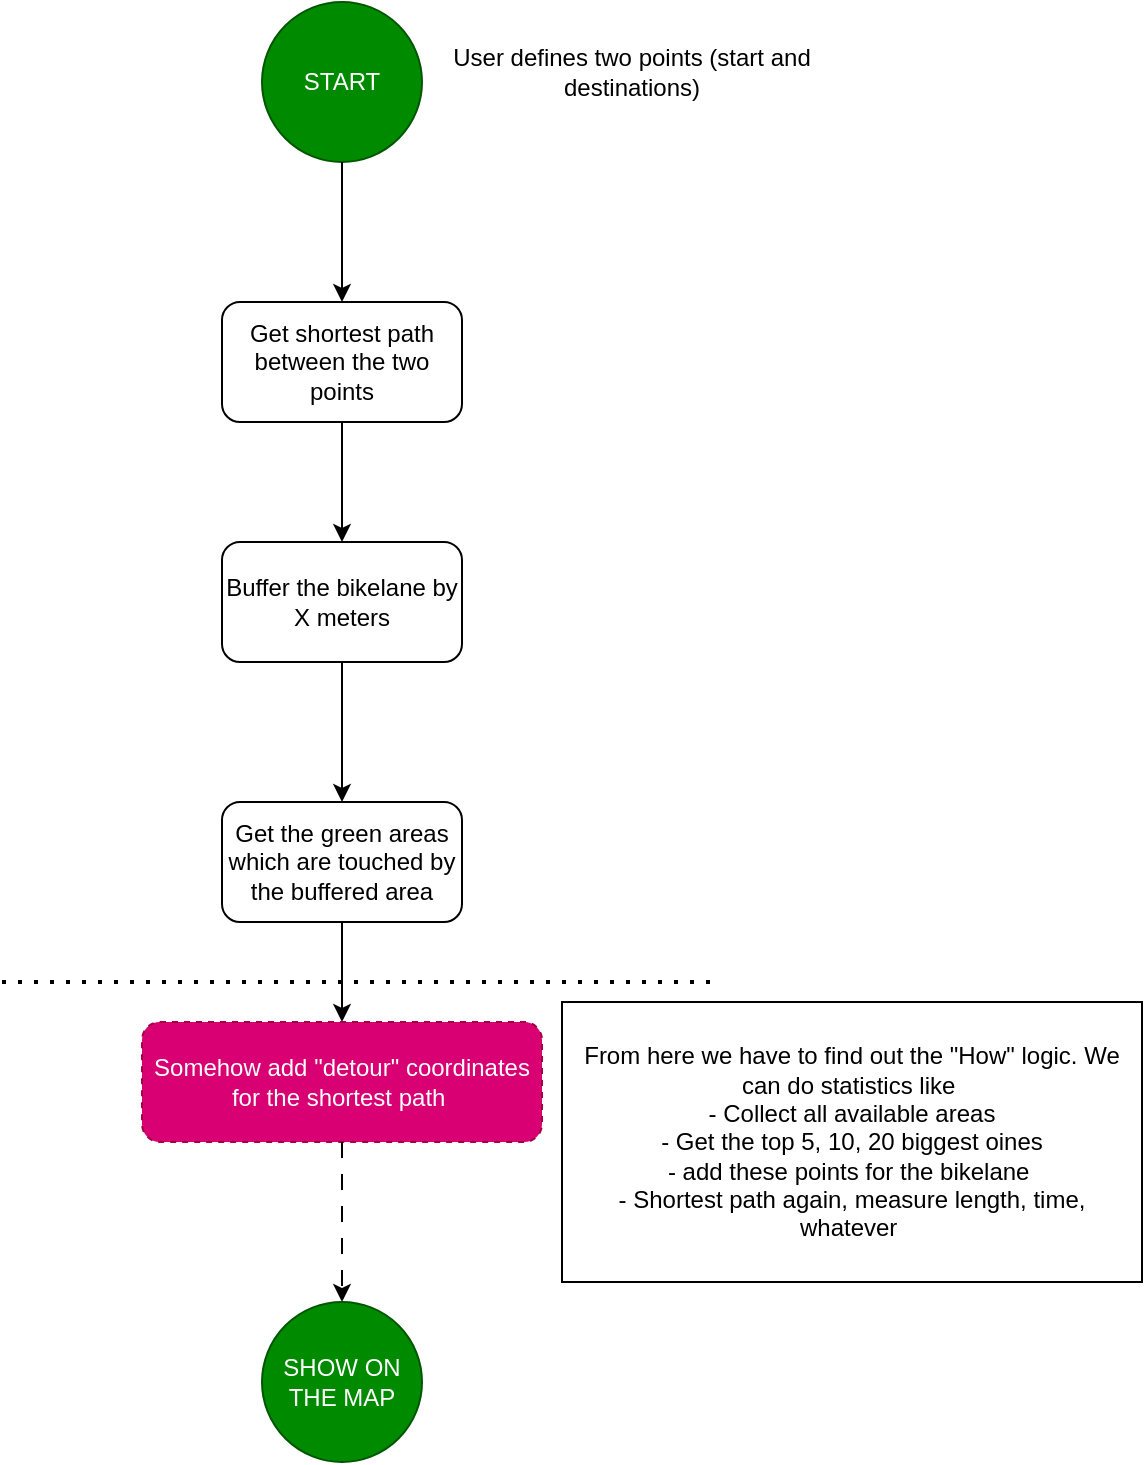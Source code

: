 <mxfile version="24.0.4" type="device">
  <diagram name="Page-1" id="rpsadGDzW2Y6uKyG0DYq">
    <mxGraphModel dx="1420" dy="822" grid="1" gridSize="10" guides="1" tooltips="1" connect="1" arrows="1" fold="1" page="1" pageScale="1" pageWidth="827" pageHeight="1169" math="0" shadow="0">
      <root>
        <mxCell id="0" />
        <mxCell id="1" parent="0" />
        <mxCell id="ig12jO68rtvxSdnfyT2F-1" value="START" style="ellipse;whiteSpace=wrap;html=1;aspect=fixed;fillColor=#008a00;fontColor=#ffffff;strokeColor=#005700;" parent="1" vertex="1">
          <mxGeometry x="350" y="30" width="80" height="80" as="geometry" />
        </mxCell>
        <mxCell id="ig12jO68rtvxSdnfyT2F-2" value="User defines two points (start and destinations)" style="text;html=1;align=center;verticalAlign=middle;whiteSpace=wrap;rounded=0;" parent="1" vertex="1">
          <mxGeometry x="440" y="50" width="190" height="30" as="geometry" />
        </mxCell>
        <mxCell id="ig12jO68rtvxSdnfyT2F-3" value="" style="endArrow=classic;html=1;rounded=0;exitX=0.5;exitY=1;exitDx=0;exitDy=0;entryX=0.5;entryY=0;entryDx=0;entryDy=0;" parent="1" source="ig12jO68rtvxSdnfyT2F-1" target="ig12jO68rtvxSdnfyT2F-5" edge="1">
          <mxGeometry width="50" height="50" relative="1" as="geometry">
            <mxPoint x="390" y="450" as="sourcePoint" />
            <mxPoint x="390" y="200" as="targetPoint" />
          </mxGeometry>
        </mxCell>
        <mxCell id="ig12jO68rtvxSdnfyT2F-5" value="Get shortest path between the two points" style="rounded=1;whiteSpace=wrap;html=1;" parent="1" vertex="1">
          <mxGeometry x="330" y="180" width="120" height="60" as="geometry" />
        </mxCell>
        <mxCell id="ig12jO68rtvxSdnfyT2F-6" value="" style="endArrow=classic;html=1;rounded=0;exitX=0.5;exitY=1;exitDx=0;exitDy=0;" parent="1" source="ig12jO68rtvxSdnfyT2F-5" edge="1">
          <mxGeometry width="50" height="50" relative="1" as="geometry">
            <mxPoint x="390" y="450" as="sourcePoint" />
            <mxPoint x="390" y="300" as="targetPoint" />
          </mxGeometry>
        </mxCell>
        <mxCell id="ig12jO68rtvxSdnfyT2F-7" value="Buffer the bikelane by X meters" style="rounded=1;whiteSpace=wrap;html=1;" parent="1" vertex="1">
          <mxGeometry x="330" y="300" width="120" height="60" as="geometry" />
        </mxCell>
        <mxCell id="ig12jO68rtvxSdnfyT2F-8" value="" style="endArrow=classic;html=1;rounded=0;exitX=0.5;exitY=1;exitDx=0;exitDy=0;entryX=0.5;entryY=0;entryDx=0;entryDy=0;" parent="1" source="ig12jO68rtvxSdnfyT2F-7" target="ig12jO68rtvxSdnfyT2F-9" edge="1">
          <mxGeometry width="50" height="50" relative="1" as="geometry">
            <mxPoint x="390" y="450" as="sourcePoint" />
            <mxPoint x="390" y="440" as="targetPoint" />
          </mxGeometry>
        </mxCell>
        <mxCell id="ig12jO68rtvxSdnfyT2F-9" value="Get the green areas which are touched by the buffered area" style="rounded=1;whiteSpace=wrap;html=1;" parent="1" vertex="1">
          <mxGeometry x="330" y="430" width="120" height="60" as="geometry" />
        </mxCell>
        <mxCell id="ig12jO68rtvxSdnfyT2F-10" value="" style="endArrow=classic;html=1;rounded=0;exitX=0.5;exitY=1;exitDx=0;exitDy=0;" parent="1" source="ig12jO68rtvxSdnfyT2F-9" edge="1">
          <mxGeometry width="50" height="50" relative="1" as="geometry">
            <mxPoint x="560" y="580" as="sourcePoint" />
            <mxPoint x="390" y="540" as="targetPoint" />
          </mxGeometry>
        </mxCell>
        <mxCell id="ig12jO68rtvxSdnfyT2F-11" value="Somehow add &quot;detour&quot; coordinates for the shortest path&amp;nbsp;" style="rounded=1;whiteSpace=wrap;html=1;dashed=1;fillColor=#d80073;fontColor=#ffffff;strokeColor=#A50040;" parent="1" vertex="1">
          <mxGeometry x="290" y="540" width="200" height="60" as="geometry" />
        </mxCell>
        <mxCell id="ig12jO68rtvxSdnfyT2F-12" value="" style="endArrow=classic;html=1;rounded=0;exitX=0.5;exitY=1;exitDx=0;exitDy=0;dashed=1;dashPattern=8 8;" parent="1" source="ig12jO68rtvxSdnfyT2F-11" edge="1">
          <mxGeometry width="50" height="50" relative="1" as="geometry">
            <mxPoint x="540" y="650" as="sourcePoint" />
            <mxPoint x="390" y="680" as="targetPoint" />
          </mxGeometry>
        </mxCell>
        <mxCell id="ig12jO68rtvxSdnfyT2F-14" value="" style="endArrow=none;dashed=1;html=1;dashPattern=1 3;strokeWidth=2;rounded=0;" parent="1" edge="1">
          <mxGeometry width="50" height="50" relative="1" as="geometry">
            <mxPoint x="220" y="520" as="sourcePoint" />
            <mxPoint x="580" y="520" as="targetPoint" />
          </mxGeometry>
        </mxCell>
        <mxCell id="ig12jO68rtvxSdnfyT2F-15" value="From here we have to find out the &quot;How&quot; logic. We can do statistics like&amp;nbsp;&lt;br&gt;- Collect all available areas&lt;div&gt;- Get the top 5, 10, 20 biggest oines&lt;/div&gt;&lt;div&gt;- add these points for the bikelane&amp;nbsp;&lt;/div&gt;&lt;div&gt;- Shortest path again, measure length, time, whatever&amp;nbsp;&lt;/div&gt;" style="text;html=1;align=center;verticalAlign=middle;whiteSpace=wrap;rounded=0;strokeColor=default;" parent="1" vertex="1">
          <mxGeometry x="500" y="530" width="290" height="140" as="geometry" />
        </mxCell>
        <mxCell id="ig12jO68rtvxSdnfyT2F-17" value="SHOW ON THE MAP" style="ellipse;whiteSpace=wrap;html=1;aspect=fixed;fillColor=#008a00;fontColor=#ffffff;strokeColor=#005700;" parent="1" vertex="1">
          <mxGeometry x="350" y="680" width="80" height="80" as="geometry" />
        </mxCell>
      </root>
    </mxGraphModel>
  </diagram>
</mxfile>
